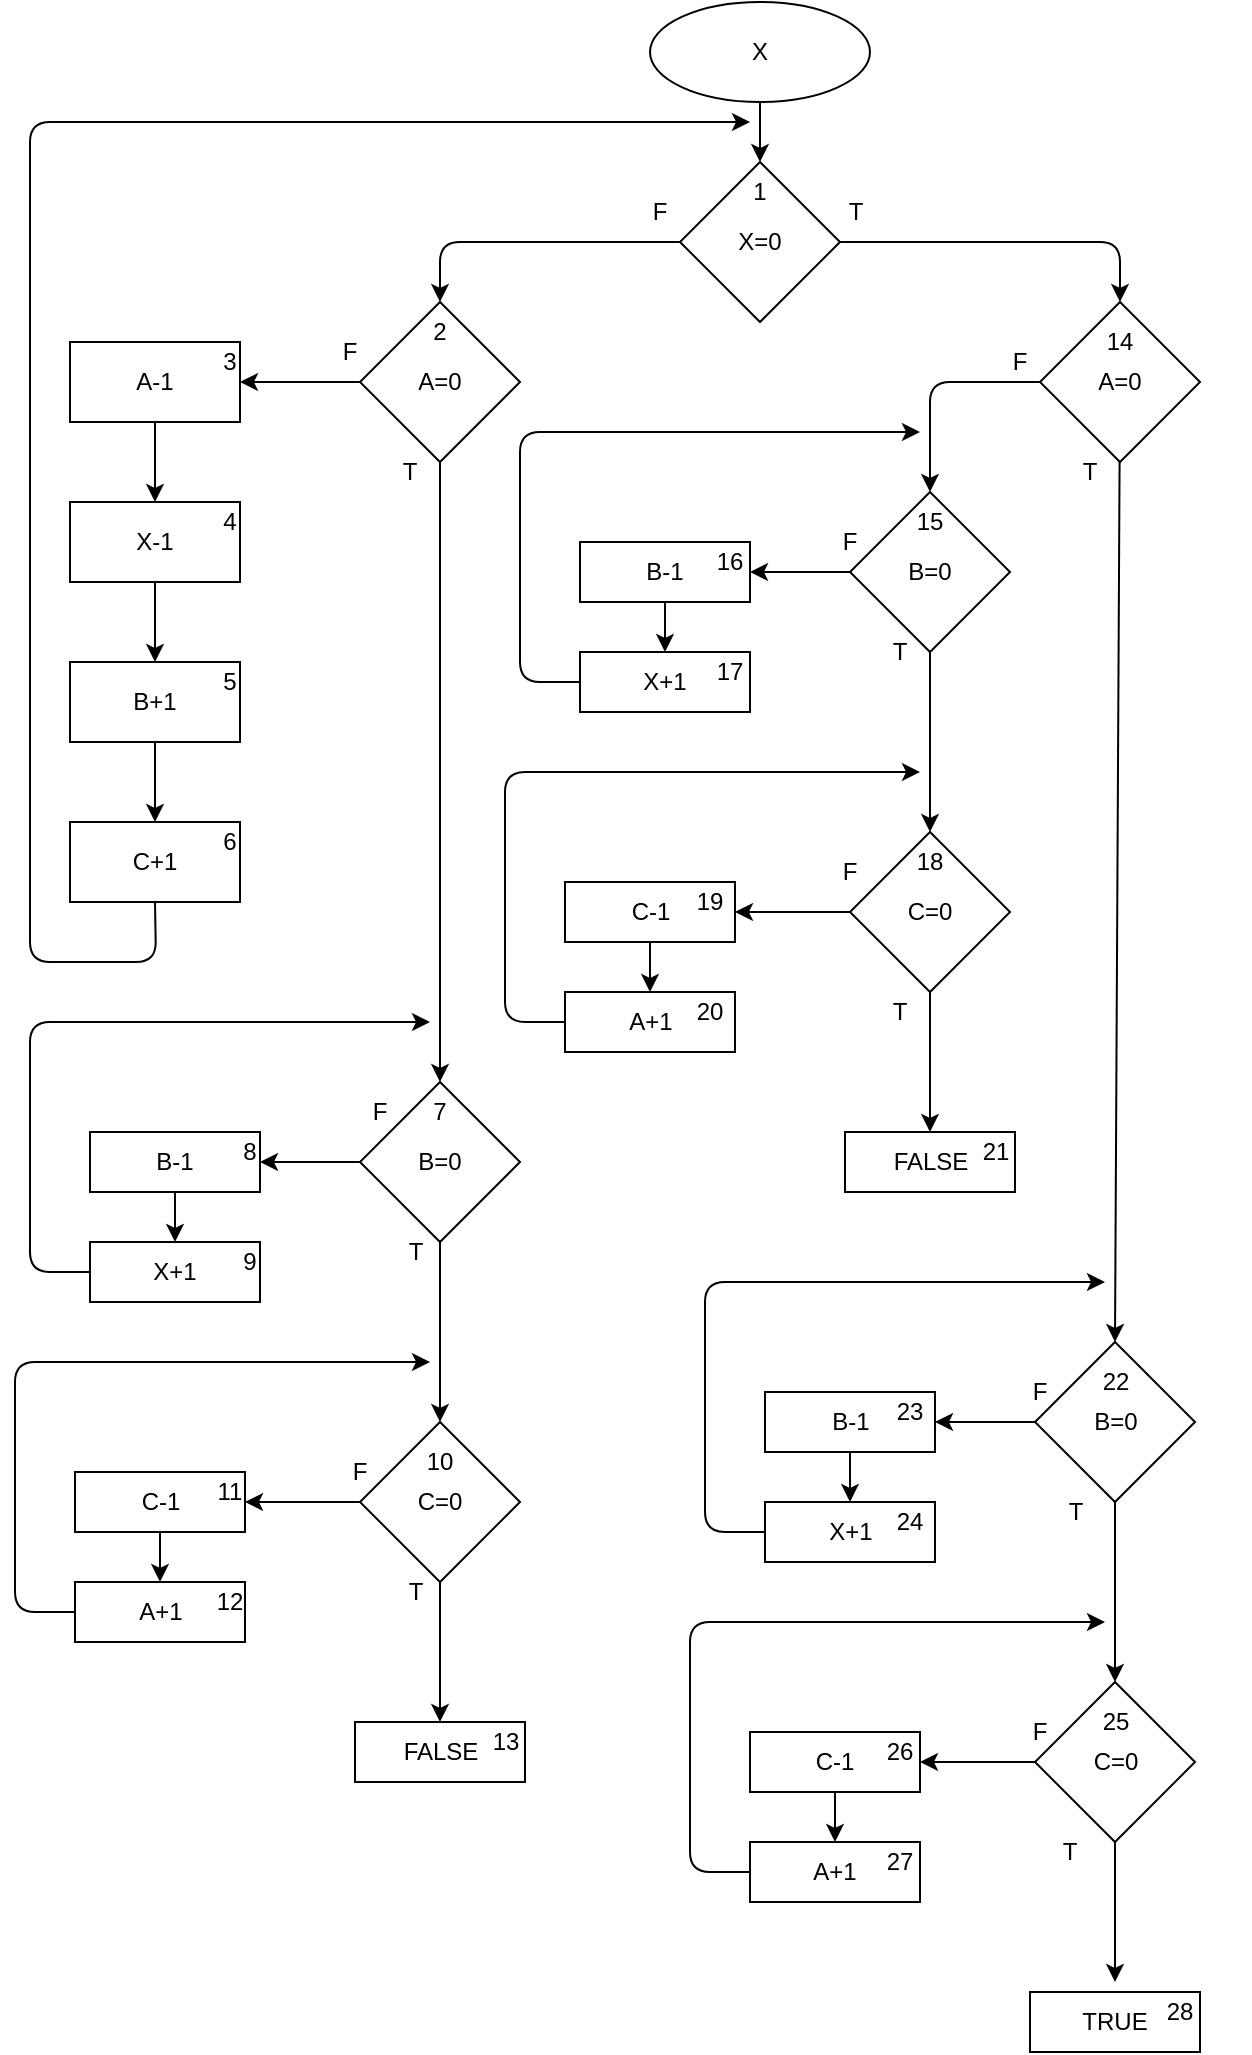 <mxfile>
    <diagram id="-WmuBGpDVjnGiev7n9fb" name="Página-1">
        <mxGraphModel dx="776" dy="506" grid="1" gridSize="10" guides="1" tooltips="1" connect="1" arrows="1" fold="1" page="1" pageScale="1" pageWidth="827" pageHeight="1169" math="0" shadow="0">
            <root>
                <mxCell id="0"/>
                <mxCell id="1" parent="0"/>
                <mxCell id="113" value="" style="edgeStyle=none;html=1;" edge="1" parent="1" source="2" target="112">
                    <mxGeometry relative="1" as="geometry"/>
                </mxCell>
                <mxCell id="2" value="X" style="ellipse;whiteSpace=wrap;html=1;" parent="1" vertex="1">
                    <mxGeometry x="330" width="110" height="50" as="geometry"/>
                </mxCell>
                <mxCell id="115" value="" style="edgeStyle=none;html=1;" edge="1" parent="1" source="112" target="114">
                    <mxGeometry relative="1" as="geometry">
                        <Array as="points">
                            <mxPoint x="225" y="120"/>
                        </Array>
                    </mxGeometry>
                </mxCell>
                <mxCell id="133" style="edgeStyle=none;html=1;exitX=1;exitY=0.5;exitDx=0;exitDy=0;entryX=0.5;entryY=0;entryDx=0;entryDy=0;" edge="1" parent="1" source="112" target="122">
                    <mxGeometry relative="1" as="geometry">
                        <mxPoint x="451" y="130" as="sourcePoint"/>
                        <mxPoint x="535" y="120" as="targetPoint"/>
                        <Array as="points">
                            <mxPoint x="565" y="120"/>
                        </Array>
                    </mxGeometry>
                </mxCell>
                <mxCell id="112" value="X=0" style="rhombus;whiteSpace=wrap;html=1;" vertex="1" parent="1">
                    <mxGeometry x="345" y="80" width="80" height="80" as="geometry"/>
                </mxCell>
                <mxCell id="136" value="" style="edgeStyle=none;html=1;entryX=0.5;entryY=0;entryDx=0;entryDy=0;" edge="1" parent="1" source="114" target="151">
                    <mxGeometry relative="1" as="geometry">
                        <mxPoint x="227.105" y="270" as="targetPoint"/>
                    </mxGeometry>
                </mxCell>
                <mxCell id="218" value="" style="edgeStyle=none;html=1;" edge="1" parent="1" source="114" target="139">
                    <mxGeometry relative="1" as="geometry"/>
                </mxCell>
                <mxCell id="114" value="A=0" style="rhombus;whiteSpace=wrap;html=1;" vertex="1" parent="1">
                    <mxGeometry x="185" y="150" width="80" height="80" as="geometry"/>
                </mxCell>
                <mxCell id="116" value="F" style="text;html=1;strokeColor=none;fillColor=none;align=center;verticalAlign=middle;whiteSpace=wrap;rounded=0;" vertex="1" parent="1">
                    <mxGeometry x="310" y="90" width="50" height="30" as="geometry"/>
                </mxCell>
                <mxCell id="127" value="" style="edgeStyle=none;html=1;entryX=0.5;entryY=0;entryDx=0;entryDy=0;" edge="1" parent="1" source="122" target="173">
                    <mxGeometry relative="1" as="geometry">
                        <mxPoint x="475" y="190" as="targetPoint"/>
                        <Array as="points">
                            <mxPoint x="470" y="190"/>
                        </Array>
                    </mxGeometry>
                </mxCell>
                <mxCell id="204" value="" style="edgeStyle=none;html=1;entryX=0.5;entryY=0;entryDx=0;entryDy=0;" edge="1" parent="1" source="122" target="188">
                    <mxGeometry relative="1" as="geometry">
                        <mxPoint x="565" y="320" as="targetPoint"/>
                    </mxGeometry>
                </mxCell>
                <mxCell id="122" value="A=0" style="rhombus;whiteSpace=wrap;html=1;" vertex="1" parent="1">
                    <mxGeometry x="525" y="150" width="80" height="80" as="geometry"/>
                </mxCell>
                <mxCell id="124" value="TRUE" style="whiteSpace=wrap;html=1;" vertex="1" parent="1">
                    <mxGeometry x="520" y="995" width="85" height="30" as="geometry"/>
                </mxCell>
                <mxCell id="129" value="F" style="text;html=1;strokeColor=none;fillColor=none;align=center;verticalAlign=middle;whiteSpace=wrap;rounded=0;" vertex="1" parent="1">
                    <mxGeometry x="490" y="165" width="50" height="30" as="geometry"/>
                </mxCell>
                <mxCell id="130" value="F" style="text;html=1;strokeColor=none;fillColor=none;align=center;verticalAlign=middle;whiteSpace=wrap;rounded=0;" vertex="1" parent="1">
                    <mxGeometry x="150" y="160" width="60" height="30" as="geometry"/>
                </mxCell>
                <mxCell id="131" value="T" style="text;html=1;strokeColor=none;fillColor=none;align=center;verticalAlign=middle;whiteSpace=wrap;rounded=0;" vertex="1" parent="1">
                    <mxGeometry x="520" y="220" width="60" height="30" as="geometry"/>
                </mxCell>
                <mxCell id="132" value="T" style="text;html=1;strokeColor=none;fillColor=none;align=center;verticalAlign=middle;whiteSpace=wrap;rounded=0;" vertex="1" parent="1">
                    <mxGeometry x="402.5" y="90" width="60" height="30" as="geometry"/>
                </mxCell>
                <mxCell id="137" value="T" style="text;html=1;strokeColor=none;fillColor=none;align=center;verticalAlign=middle;whiteSpace=wrap;rounded=0;" vertex="1" parent="1">
                    <mxGeometry x="180" y="220" width="60" height="30" as="geometry"/>
                </mxCell>
                <mxCell id="141" value="" style="edgeStyle=none;html=1;" edge="1" parent="1" source="139" target="140">
                    <mxGeometry relative="1" as="geometry"/>
                </mxCell>
                <mxCell id="139" value="A-1" style="whiteSpace=wrap;html=1;" vertex="1" parent="1">
                    <mxGeometry x="40" y="170" width="85" height="40" as="geometry"/>
                </mxCell>
                <mxCell id="147" value="" style="edgeStyle=none;html=1;" edge="1" parent="1" source="140" target="145">
                    <mxGeometry relative="1" as="geometry"/>
                </mxCell>
                <mxCell id="140" value="X-1" style="whiteSpace=wrap;html=1;" vertex="1" parent="1">
                    <mxGeometry x="40" y="250" width="85" height="40" as="geometry"/>
                </mxCell>
                <mxCell id="144" value="" style="edgeStyle=none;html=1;" edge="1" parent="1" source="145" target="146">
                    <mxGeometry relative="1" as="geometry"/>
                </mxCell>
                <mxCell id="145" value="B+1" style="whiteSpace=wrap;html=1;" vertex="1" parent="1">
                    <mxGeometry x="40" y="330" width="85" height="40" as="geometry"/>
                </mxCell>
                <mxCell id="148" style="edgeStyle=none;html=1;exitX=0.5;exitY=1;exitDx=0;exitDy=0;" edge="1" parent="1" source="146">
                    <mxGeometry relative="1" as="geometry">
                        <mxPoint x="380" y="60" as="targetPoint"/>
                        <Array as="points">
                            <mxPoint x="83" y="480"/>
                            <mxPoint x="20" y="480"/>
                            <mxPoint x="20" y="60"/>
                        </Array>
                    </mxGeometry>
                </mxCell>
                <mxCell id="146" value="C+1" style="whiteSpace=wrap;html=1;" vertex="1" parent="1">
                    <mxGeometry x="40" y="410" width="85" height="40" as="geometry"/>
                </mxCell>
                <mxCell id="150" value="" style="edgeStyle=none;html=1;" edge="1" parent="1" source="151" target="153">
                    <mxGeometry relative="1" as="geometry"/>
                </mxCell>
                <mxCell id="168" value="" style="edgeStyle=none;html=1;entryX=0.5;entryY=0;entryDx=0;entryDy=0;" edge="1" parent="1" source="151" target="160">
                    <mxGeometry relative="1" as="geometry"/>
                </mxCell>
                <mxCell id="151" value="B=0" style="rhombus;whiteSpace=wrap;html=1;" vertex="1" parent="1">
                    <mxGeometry x="185" y="540" width="80" height="80" as="geometry"/>
                </mxCell>
                <mxCell id="152" value="" style="edgeStyle=none;html=1;" edge="1" parent="1" source="153" target="155">
                    <mxGeometry relative="1" as="geometry"/>
                </mxCell>
                <mxCell id="153" value="B-1" style="whiteSpace=wrap;html=1;" vertex="1" parent="1">
                    <mxGeometry x="50" y="565" width="85" height="30" as="geometry"/>
                </mxCell>
                <mxCell id="154" style="edgeStyle=none;html=1;exitX=0;exitY=0.5;exitDx=0;exitDy=0;" edge="1" parent="1" source="155">
                    <mxGeometry relative="1" as="geometry">
                        <mxPoint x="220" y="510" as="targetPoint"/>
                        <Array as="points">
                            <mxPoint x="20" y="635"/>
                            <mxPoint x="20" y="510"/>
                        </Array>
                    </mxGeometry>
                </mxCell>
                <mxCell id="155" value="X+1" style="whiteSpace=wrap;html=1;" vertex="1" parent="1">
                    <mxGeometry x="50" y="620" width="85" height="30" as="geometry"/>
                </mxCell>
                <mxCell id="159" value="" style="edgeStyle=none;html=1;" edge="1" parent="1" source="160" target="162">
                    <mxGeometry relative="1" as="geometry"/>
                </mxCell>
                <mxCell id="170" value="" style="edgeStyle=none;html=1;" edge="1" parent="1" source="160" target="169">
                    <mxGeometry relative="1" as="geometry"/>
                </mxCell>
                <mxCell id="160" value="C=0" style="rhombus;whiteSpace=wrap;html=1;" vertex="1" parent="1">
                    <mxGeometry x="185" y="710" width="80" height="80" as="geometry"/>
                </mxCell>
                <mxCell id="161" value="" style="edgeStyle=none;html=1;" edge="1" parent="1" source="162" target="164">
                    <mxGeometry relative="1" as="geometry"/>
                </mxCell>
                <mxCell id="162" value="C-1" style="whiteSpace=wrap;html=1;" vertex="1" parent="1">
                    <mxGeometry x="42.5" y="735" width="85" height="30" as="geometry"/>
                </mxCell>
                <mxCell id="163" style="edgeStyle=none;html=1;exitX=0;exitY=0.5;exitDx=0;exitDy=0;" edge="1" parent="1" source="164">
                    <mxGeometry relative="1" as="geometry">
                        <mxPoint x="220" y="680" as="targetPoint"/>
                        <Array as="points">
                            <mxPoint x="12.5" y="805"/>
                            <mxPoint x="12.5" y="680"/>
                        </Array>
                    </mxGeometry>
                </mxCell>
                <mxCell id="164" value="A+1" style="whiteSpace=wrap;html=1;" vertex="1" parent="1">
                    <mxGeometry x="42.5" y="790" width="85" height="30" as="geometry"/>
                </mxCell>
                <mxCell id="169" value="FALSE" style="whiteSpace=wrap;html=1;" vertex="1" parent="1">
                    <mxGeometry x="182.5" y="860" width="85" height="30" as="geometry"/>
                </mxCell>
                <mxCell id="171" value="" style="edgeStyle=none;html=1;startArrow=none;" edge="1" parent="1" target="175">
                    <mxGeometry relative="1" as="geometry">
                        <mxPoint x="340" y="282.609" as="sourcePoint"/>
                    </mxGeometry>
                </mxCell>
                <mxCell id="172" value="" style="edgeStyle=none;html=1;entryX=0.5;entryY=0;entryDx=0;entryDy=0;" edge="1" parent="1" source="173" target="180">
                    <mxGeometry relative="1" as="geometry"/>
                </mxCell>
                <mxCell id="236" style="edgeStyle=none;html=1;exitX=0;exitY=0.5;exitDx=0;exitDy=0;entryX=1;entryY=0.5;entryDx=0;entryDy=0;" edge="1" parent="1" source="173" target="175">
                    <mxGeometry relative="1" as="geometry"/>
                </mxCell>
                <mxCell id="173" value="B=0" style="rhombus;whiteSpace=wrap;html=1;" vertex="1" parent="1">
                    <mxGeometry x="430" y="245" width="80" height="80" as="geometry"/>
                </mxCell>
                <mxCell id="174" value="" style="edgeStyle=none;html=1;" edge="1" parent="1" source="175" target="177">
                    <mxGeometry relative="1" as="geometry"/>
                </mxCell>
                <mxCell id="175" value="B-1" style="whiteSpace=wrap;html=1;" vertex="1" parent="1">
                    <mxGeometry x="295" y="270" width="85" height="30" as="geometry"/>
                </mxCell>
                <mxCell id="176" style="edgeStyle=none;html=1;exitX=0;exitY=0.5;exitDx=0;exitDy=0;" edge="1" parent="1" source="177">
                    <mxGeometry relative="1" as="geometry">
                        <mxPoint x="465" y="215" as="targetPoint"/>
                        <Array as="points">
                            <mxPoint x="265" y="340"/>
                            <mxPoint x="265" y="215"/>
                        </Array>
                    </mxGeometry>
                </mxCell>
                <mxCell id="177" value="X+1" style="whiteSpace=wrap;html=1;" vertex="1" parent="1">
                    <mxGeometry x="295" y="325" width="85" height="30" as="geometry"/>
                </mxCell>
                <mxCell id="178" value="" style="edgeStyle=none;html=1;" edge="1" parent="1" source="180" target="182">
                    <mxGeometry relative="1" as="geometry"/>
                </mxCell>
                <mxCell id="179" value="" style="edgeStyle=none;html=1;" edge="1" parent="1" source="180" target="185">
                    <mxGeometry relative="1" as="geometry"/>
                </mxCell>
                <mxCell id="180" value="C=0" style="rhombus;whiteSpace=wrap;html=1;" vertex="1" parent="1">
                    <mxGeometry x="430" y="415" width="80" height="80" as="geometry"/>
                </mxCell>
                <mxCell id="181" value="" style="edgeStyle=none;html=1;" edge="1" parent="1" source="182" target="184">
                    <mxGeometry relative="1" as="geometry"/>
                </mxCell>
                <mxCell id="182" value="C-1" style="whiteSpace=wrap;html=1;" vertex="1" parent="1">
                    <mxGeometry x="287.5" y="440" width="85" height="30" as="geometry"/>
                </mxCell>
                <mxCell id="183" style="edgeStyle=none;html=1;exitX=0;exitY=0.5;exitDx=0;exitDy=0;" edge="1" parent="1" source="184">
                    <mxGeometry relative="1" as="geometry">
                        <mxPoint x="465" y="385" as="targetPoint"/>
                        <Array as="points">
                            <mxPoint x="257.5" y="510"/>
                            <mxPoint x="257.5" y="385"/>
                        </Array>
                    </mxGeometry>
                </mxCell>
                <mxCell id="184" value="A+1" style="whiteSpace=wrap;html=1;" vertex="1" parent="1">
                    <mxGeometry x="287.5" y="495" width="85" height="30" as="geometry"/>
                </mxCell>
                <mxCell id="185" value="FALSE" style="whiteSpace=wrap;html=1;" vertex="1" parent="1">
                    <mxGeometry x="427.5" y="565" width="85" height="30" as="geometry"/>
                </mxCell>
                <mxCell id="186" value="" style="edgeStyle=none;html=1;" edge="1" parent="1" source="188" target="190">
                    <mxGeometry relative="1" as="geometry"/>
                </mxCell>
                <mxCell id="187" value="" style="edgeStyle=none;html=1;entryX=0.5;entryY=0;entryDx=0;entryDy=0;" edge="1" parent="1" source="188" target="195">
                    <mxGeometry relative="1" as="geometry"/>
                </mxCell>
                <mxCell id="188" value="B=0" style="rhombus;whiteSpace=wrap;html=1;" vertex="1" parent="1">
                    <mxGeometry x="522.5" y="670" width="80" height="80" as="geometry"/>
                </mxCell>
                <mxCell id="189" value="" style="edgeStyle=none;html=1;" edge="1" parent="1" source="190" target="192">
                    <mxGeometry relative="1" as="geometry"/>
                </mxCell>
                <mxCell id="190" value="B-1" style="whiteSpace=wrap;html=1;" vertex="1" parent="1">
                    <mxGeometry x="387.5" y="695" width="85" height="30" as="geometry"/>
                </mxCell>
                <mxCell id="191" style="edgeStyle=none;html=1;exitX=0;exitY=0.5;exitDx=0;exitDy=0;" edge="1" parent="1" source="192">
                    <mxGeometry relative="1" as="geometry">
                        <mxPoint x="557.5" y="640" as="targetPoint"/>
                        <Array as="points">
                            <mxPoint x="357.5" y="765"/>
                            <mxPoint x="357.5" y="640"/>
                        </Array>
                    </mxGeometry>
                </mxCell>
                <mxCell id="192" value="X+1" style="whiteSpace=wrap;html=1;" vertex="1" parent="1">
                    <mxGeometry x="387.5" y="750" width="85" height="30" as="geometry"/>
                </mxCell>
                <mxCell id="193" value="" style="edgeStyle=none;html=1;" edge="1" parent="1" source="195" target="197">
                    <mxGeometry relative="1" as="geometry"/>
                </mxCell>
                <mxCell id="194" value="" style="edgeStyle=none;html=1;" edge="1" parent="1" source="195">
                    <mxGeometry relative="1" as="geometry">
                        <mxPoint x="562.5" y="990" as="targetPoint"/>
                    </mxGeometry>
                </mxCell>
                <mxCell id="195" value="C=0" style="rhombus;whiteSpace=wrap;html=1;" vertex="1" parent="1">
                    <mxGeometry x="522.5" y="840" width="80" height="80" as="geometry"/>
                </mxCell>
                <mxCell id="196" value="" style="edgeStyle=none;html=1;" edge="1" parent="1" source="197" target="199">
                    <mxGeometry relative="1" as="geometry"/>
                </mxCell>
                <mxCell id="197" value="C-1" style="whiteSpace=wrap;html=1;" vertex="1" parent="1">
                    <mxGeometry x="380" y="865" width="85" height="30" as="geometry"/>
                </mxCell>
                <mxCell id="198" style="edgeStyle=none;html=1;exitX=0;exitY=0.5;exitDx=0;exitDy=0;" edge="1" parent="1" source="199">
                    <mxGeometry relative="1" as="geometry">
                        <mxPoint x="557.5" y="810" as="targetPoint"/>
                        <Array as="points">
                            <mxPoint x="350" y="935"/>
                            <mxPoint x="350" y="810"/>
                        </Array>
                    </mxGeometry>
                </mxCell>
                <mxCell id="199" value="A+1" style="whiteSpace=wrap;html=1;" vertex="1" parent="1">
                    <mxGeometry x="380" y="920" width="85" height="30" as="geometry"/>
                </mxCell>
                <mxCell id="205" value="F" style="text;html=1;strokeColor=none;fillColor=none;align=center;verticalAlign=middle;whiteSpace=wrap;rounded=0;" vertex="1" parent="1">
                    <mxGeometry x="405" y="255" width="50" height="30" as="geometry"/>
                </mxCell>
                <mxCell id="206" value="F" style="text;html=1;strokeColor=none;fillColor=none;align=center;verticalAlign=middle;whiteSpace=wrap;rounded=0;" vertex="1" parent="1">
                    <mxGeometry x="405" y="420" width="50" height="30" as="geometry"/>
                </mxCell>
                <mxCell id="207" value="F" style="text;html=1;strokeColor=none;fillColor=none;align=center;verticalAlign=middle;whiteSpace=wrap;rounded=0;" vertex="1" parent="1">
                    <mxGeometry x="170" y="540" width="50" height="30" as="geometry"/>
                </mxCell>
                <mxCell id="208" value="F" style="text;html=1;strokeColor=none;fillColor=none;align=center;verticalAlign=middle;whiteSpace=wrap;rounded=0;" vertex="1" parent="1">
                    <mxGeometry x="160" y="720" width="50" height="30" as="geometry"/>
                </mxCell>
                <mxCell id="209" value="F" style="text;html=1;strokeColor=none;fillColor=none;align=center;verticalAlign=middle;whiteSpace=wrap;rounded=0;" vertex="1" parent="1">
                    <mxGeometry x="500" y="680" width="50" height="30" as="geometry"/>
                </mxCell>
                <mxCell id="210" value="F" style="text;html=1;strokeColor=none;fillColor=none;align=center;verticalAlign=middle;whiteSpace=wrap;rounded=0;" vertex="1" parent="1">
                    <mxGeometry x="500" y="850" width="50" height="30" as="geometry"/>
                </mxCell>
                <mxCell id="211" value="T" style="text;html=1;strokeColor=none;fillColor=none;align=center;verticalAlign=middle;whiteSpace=wrap;rounded=0;" vertex="1" parent="1">
                    <mxGeometry x="425" y="310" width="60" height="30" as="geometry"/>
                </mxCell>
                <mxCell id="212" value="T" style="text;html=1;strokeColor=none;fillColor=none;align=center;verticalAlign=middle;whiteSpace=wrap;rounded=0;" vertex="1" parent="1">
                    <mxGeometry x="182.5" y="610" width="60" height="30" as="geometry"/>
                </mxCell>
                <mxCell id="213" value="T" style="text;html=1;strokeColor=none;fillColor=none;align=center;verticalAlign=middle;whiteSpace=wrap;rounded=0;" vertex="1" parent="1">
                    <mxGeometry x="512.5" y="740" width="60" height="30" as="geometry"/>
                </mxCell>
                <mxCell id="215" value="T" style="text;html=1;strokeColor=none;fillColor=none;align=center;verticalAlign=middle;whiteSpace=wrap;rounded=0;" vertex="1" parent="1">
                    <mxGeometry x="182.5" y="780" width="60" height="30" as="geometry"/>
                </mxCell>
                <mxCell id="216" value="T" style="text;html=1;strokeColor=none;fillColor=none;align=center;verticalAlign=middle;whiteSpace=wrap;rounded=0;" vertex="1" parent="1">
                    <mxGeometry x="510" y="910" width="60" height="30" as="geometry"/>
                </mxCell>
                <mxCell id="217" value="T" style="text;html=1;strokeColor=none;fillColor=none;align=center;verticalAlign=middle;whiteSpace=wrap;rounded=0;" vertex="1" parent="1">
                    <mxGeometry x="425" y="490" width="60" height="30" as="geometry"/>
                </mxCell>
                <mxCell id="219" value="1" style="text;html=1;strokeColor=none;fillColor=none;align=center;verticalAlign=middle;whiteSpace=wrap;rounded=0;" vertex="1" parent="1">
                    <mxGeometry x="355" y="80" width="60" height="30" as="geometry"/>
                </mxCell>
                <mxCell id="220" value="2" style="text;html=1;strokeColor=none;fillColor=none;align=center;verticalAlign=middle;whiteSpace=wrap;rounded=0;" vertex="1" parent="1">
                    <mxGeometry x="195" y="150" width="60" height="30" as="geometry"/>
                </mxCell>
                <mxCell id="221" value="3" style="text;html=1;strokeColor=none;fillColor=none;align=center;verticalAlign=middle;whiteSpace=wrap;rounded=0;" vertex="1" parent="1">
                    <mxGeometry x="90" y="165" width="60" height="30" as="geometry"/>
                </mxCell>
                <mxCell id="222" value="4" style="text;html=1;strokeColor=none;fillColor=none;align=center;verticalAlign=middle;whiteSpace=wrap;rounded=0;" vertex="1" parent="1">
                    <mxGeometry x="90" y="245" width="60" height="30" as="geometry"/>
                </mxCell>
                <mxCell id="223" value="5" style="text;html=1;strokeColor=none;fillColor=none;align=center;verticalAlign=middle;whiteSpace=wrap;rounded=0;" vertex="1" parent="1">
                    <mxGeometry x="90" y="325" width="60" height="30" as="geometry"/>
                </mxCell>
                <mxCell id="224" value="6" style="text;html=1;strokeColor=none;fillColor=none;align=center;verticalAlign=middle;whiteSpace=wrap;rounded=0;" vertex="1" parent="1">
                    <mxGeometry x="90" y="400" width="60" height="40" as="geometry"/>
                </mxCell>
                <mxCell id="225" value="7" style="text;html=1;strokeColor=none;fillColor=none;align=center;verticalAlign=middle;whiteSpace=wrap;rounded=0;" vertex="1" parent="1">
                    <mxGeometry x="195" y="535" width="60" height="40" as="geometry"/>
                </mxCell>
                <mxCell id="226" value="8&lt;span style=&quot;color: rgba(0 , 0 , 0 , 0) ; font-family: monospace ; font-size: 0px&quot;&gt;%3CmxGraphModel%3E%3Croot%3E%3CmxCell%20id%3D%220%22%2F%3E%3CmxCell%20id%3D%221%22%20parent%3D%220%22%2F%3E%3CmxCell%20id%3D%222%22%20value%3D%226%22%20style%3D%22text%3Bhtml%3D1%3BstrokeColor%3Dnone%3BfillColor%3Dnone%3Balign%3Dcenter%3BverticalAlign%3Dmiddle%3BwhiteSpace%3Dwrap%3Brounded%3D0%3B%22%20vertex%3D%221%22%20parent%3D%221%22%3E%3CmxGeometry%20x%3D%2290%22%20y%3D%22400%22%20width%3D%2260%22%20height%3D%2240%22%20as%3D%22geometry%22%2F%3E%3C%2FmxCell%3E%3C%2Froot%3E%3C%2FmxGraphModel%3E&lt;/span&gt;" style="text;html=1;strokeColor=none;fillColor=none;align=center;verticalAlign=middle;whiteSpace=wrap;rounded=0;" vertex="1" parent="1">
                    <mxGeometry x="100" y="555" width="60" height="40" as="geometry"/>
                </mxCell>
                <mxCell id="227" value="9" style="text;html=1;strokeColor=none;fillColor=none;align=center;verticalAlign=middle;whiteSpace=wrap;rounded=0;" vertex="1" parent="1">
                    <mxGeometry x="100" y="610" width="60" height="40" as="geometry"/>
                </mxCell>
                <mxCell id="228" value="10" style="text;html=1;strokeColor=none;fillColor=none;align=center;verticalAlign=middle;whiteSpace=wrap;rounded=0;" vertex="1" parent="1">
                    <mxGeometry x="195" y="710" width="60" height="40" as="geometry"/>
                </mxCell>
                <mxCell id="229" value="11" style="text;html=1;strokeColor=none;fillColor=none;align=center;verticalAlign=middle;whiteSpace=wrap;rounded=0;" vertex="1" parent="1">
                    <mxGeometry x="90" y="725" width="60" height="40" as="geometry"/>
                </mxCell>
                <mxCell id="230" value="12" style="text;html=1;strokeColor=none;fillColor=none;align=center;verticalAlign=middle;whiteSpace=wrap;rounded=0;" vertex="1" parent="1">
                    <mxGeometry x="90" y="780" width="60" height="40" as="geometry"/>
                </mxCell>
                <mxCell id="231" value="13" style="text;html=1;strokeColor=none;fillColor=none;align=center;verticalAlign=middle;whiteSpace=wrap;rounded=0;" vertex="1" parent="1">
                    <mxGeometry x="227.5" y="850" width="60" height="40" as="geometry"/>
                </mxCell>
                <mxCell id="232" value="14" style="text;html=1;strokeColor=none;fillColor=none;align=center;verticalAlign=middle;whiteSpace=wrap;rounded=0;" vertex="1" parent="1">
                    <mxGeometry x="535" y="150" width="60" height="40" as="geometry"/>
                </mxCell>
                <mxCell id="233" value="15" style="text;html=1;strokeColor=none;fillColor=none;align=center;verticalAlign=middle;whiteSpace=wrap;rounded=0;" vertex="1" parent="1">
                    <mxGeometry x="440" y="240" width="60" height="40" as="geometry"/>
                </mxCell>
                <mxCell id="237" value="16" style="text;html=1;strokeColor=none;fillColor=none;align=center;verticalAlign=middle;whiteSpace=wrap;rounded=0;" vertex="1" parent="1">
                    <mxGeometry x="340" y="260" width="60" height="40" as="geometry"/>
                </mxCell>
                <mxCell id="238" value="17" style="text;html=1;strokeColor=none;fillColor=none;align=center;verticalAlign=middle;whiteSpace=wrap;rounded=0;" vertex="1" parent="1">
                    <mxGeometry x="340" y="315" width="60" height="40" as="geometry"/>
                </mxCell>
                <mxCell id="239" value="18" style="text;html=1;strokeColor=none;fillColor=none;align=center;verticalAlign=middle;whiteSpace=wrap;rounded=0;" vertex="1" parent="1">
                    <mxGeometry x="440" y="410" width="60" height="40" as="geometry"/>
                </mxCell>
                <mxCell id="240" value="19" style="text;html=1;strokeColor=none;fillColor=none;align=center;verticalAlign=middle;whiteSpace=wrap;rounded=0;" vertex="1" parent="1">
                    <mxGeometry x="330" y="430" width="60" height="40" as="geometry"/>
                </mxCell>
                <mxCell id="241" value="20" style="text;html=1;strokeColor=none;fillColor=none;align=center;verticalAlign=middle;whiteSpace=wrap;rounded=0;" vertex="1" parent="1">
                    <mxGeometry x="330" y="485" width="60" height="40" as="geometry"/>
                </mxCell>
                <mxCell id="242" value="21" style="text;html=1;strokeColor=none;fillColor=none;align=center;verticalAlign=middle;whiteSpace=wrap;rounded=0;" vertex="1" parent="1">
                    <mxGeometry x="472.5" y="555" width="60" height="40" as="geometry"/>
                </mxCell>
                <mxCell id="243" value="22" style="text;html=1;strokeColor=none;fillColor=none;align=center;verticalAlign=middle;whiteSpace=wrap;rounded=0;" vertex="1" parent="1">
                    <mxGeometry x="532.5" y="670" width="60" height="40" as="geometry"/>
                </mxCell>
                <mxCell id="244" value="23" style="text;html=1;strokeColor=none;fillColor=none;align=center;verticalAlign=middle;whiteSpace=wrap;rounded=0;" vertex="1" parent="1">
                    <mxGeometry x="430" y="685" width="60" height="40" as="geometry"/>
                </mxCell>
                <mxCell id="245" value="24" style="text;html=1;strokeColor=none;fillColor=none;align=center;verticalAlign=middle;whiteSpace=wrap;rounded=0;" vertex="1" parent="1">
                    <mxGeometry x="430" y="740" width="60" height="40" as="geometry"/>
                </mxCell>
                <mxCell id="246" value="25" style="text;html=1;strokeColor=none;fillColor=none;align=center;verticalAlign=middle;whiteSpace=wrap;rounded=0;" vertex="1" parent="1">
                    <mxGeometry x="532.5" y="840" width="60" height="40" as="geometry"/>
                </mxCell>
                <mxCell id="247" value="26" style="text;html=1;strokeColor=none;fillColor=none;align=center;verticalAlign=middle;whiteSpace=wrap;rounded=0;" vertex="1" parent="1">
                    <mxGeometry x="425" y="855" width="60" height="40" as="geometry"/>
                </mxCell>
                <mxCell id="248" value="27" style="text;html=1;strokeColor=none;fillColor=none;align=center;verticalAlign=middle;whiteSpace=wrap;rounded=0;" vertex="1" parent="1">
                    <mxGeometry x="425" y="910" width="60" height="40" as="geometry"/>
                </mxCell>
                <mxCell id="249" value="28" style="text;html=1;strokeColor=none;fillColor=none;align=center;verticalAlign=middle;whiteSpace=wrap;rounded=0;" vertex="1" parent="1">
                    <mxGeometry x="560" y="985" width="70" height="40" as="geometry"/>
                </mxCell>
            </root>
        </mxGraphModel>
    </diagram>
</mxfile>